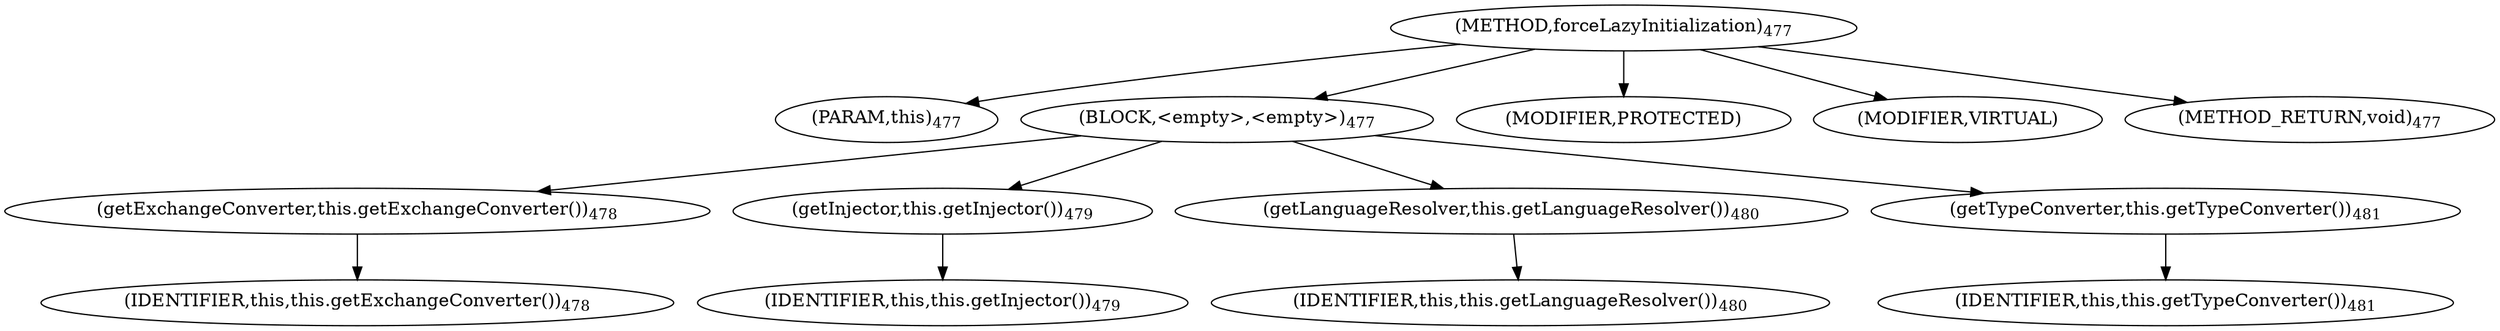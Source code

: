 digraph "forceLazyInitialization" {  
"1294" [label = <(METHOD,forceLazyInitialization)<SUB>477</SUB>> ]
"91" [label = <(PARAM,this)<SUB>477</SUB>> ]
"1295" [label = <(BLOCK,&lt;empty&gt;,&lt;empty&gt;)<SUB>477</SUB>> ]
"1296" [label = <(getExchangeConverter,this.getExchangeConverter())<SUB>478</SUB>> ]
"90" [label = <(IDENTIFIER,this,this.getExchangeConverter())<SUB>478</SUB>> ]
"1297" [label = <(getInjector,this.getInjector())<SUB>479</SUB>> ]
"92" [label = <(IDENTIFIER,this,this.getInjector())<SUB>479</SUB>> ]
"1298" [label = <(getLanguageResolver,this.getLanguageResolver())<SUB>480</SUB>> ]
"93" [label = <(IDENTIFIER,this,this.getLanguageResolver())<SUB>480</SUB>> ]
"1299" [label = <(getTypeConverter,this.getTypeConverter())<SUB>481</SUB>> ]
"94" [label = <(IDENTIFIER,this,this.getTypeConverter())<SUB>481</SUB>> ]
"1300" [label = <(MODIFIER,PROTECTED)> ]
"1301" [label = <(MODIFIER,VIRTUAL)> ]
"1302" [label = <(METHOD_RETURN,void)<SUB>477</SUB>> ]
  "1294" -> "91" 
  "1294" -> "1295" 
  "1294" -> "1300" 
  "1294" -> "1301" 
  "1294" -> "1302" 
  "1295" -> "1296" 
  "1295" -> "1297" 
  "1295" -> "1298" 
  "1295" -> "1299" 
  "1296" -> "90" 
  "1297" -> "92" 
  "1298" -> "93" 
  "1299" -> "94" 
}
